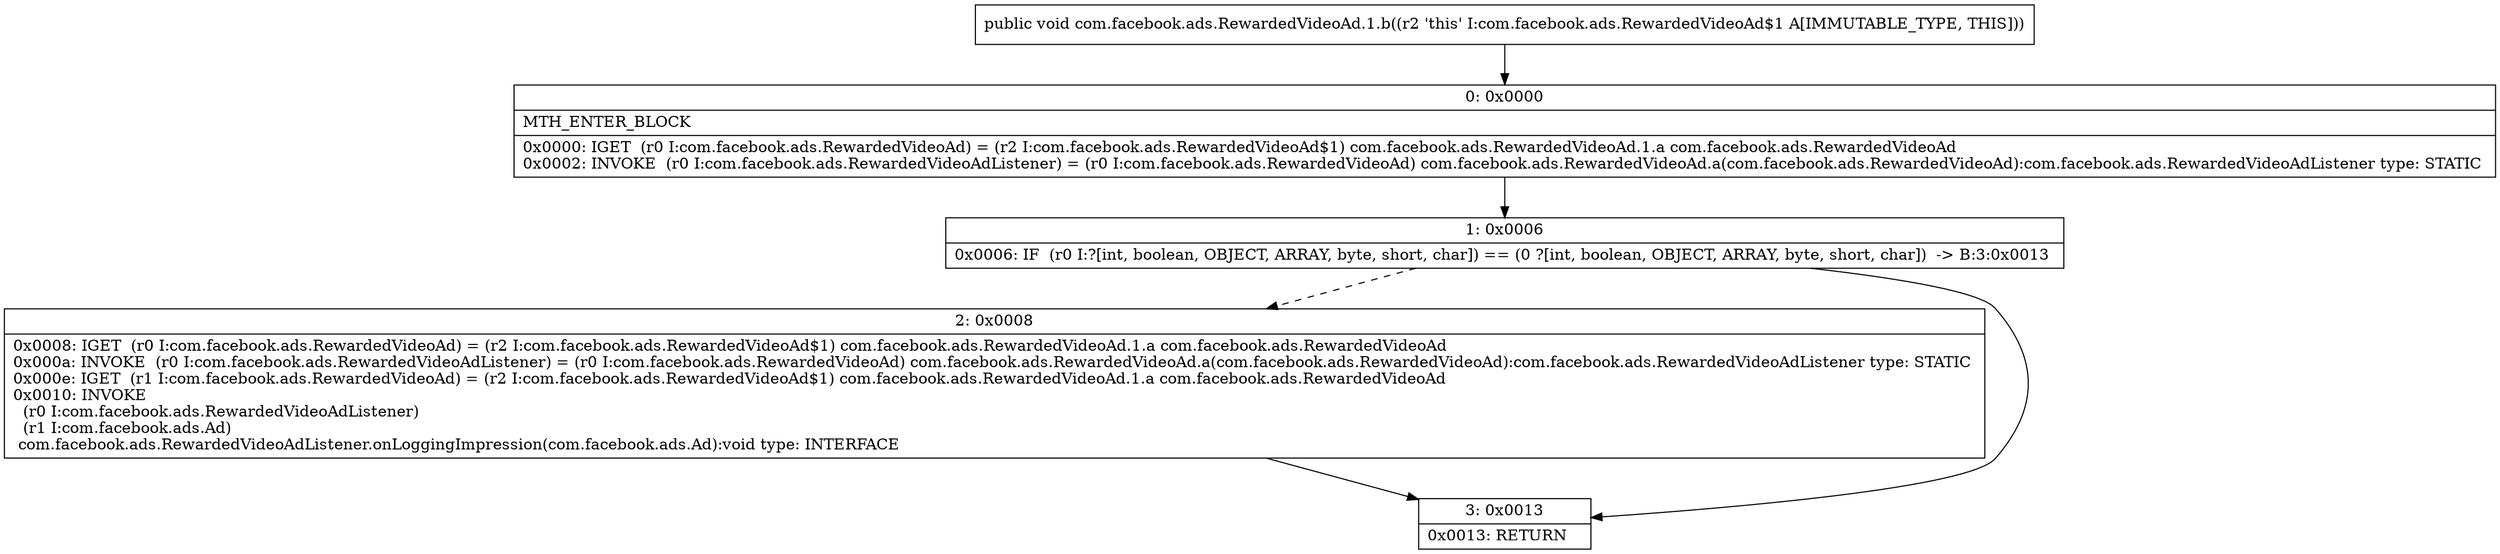 digraph "CFG forcom.facebook.ads.RewardedVideoAd.1.b()V" {
Node_0 [shape=record,label="{0\:\ 0x0000|MTH_ENTER_BLOCK\l|0x0000: IGET  (r0 I:com.facebook.ads.RewardedVideoAd) = (r2 I:com.facebook.ads.RewardedVideoAd$1) com.facebook.ads.RewardedVideoAd.1.a com.facebook.ads.RewardedVideoAd \l0x0002: INVOKE  (r0 I:com.facebook.ads.RewardedVideoAdListener) = (r0 I:com.facebook.ads.RewardedVideoAd) com.facebook.ads.RewardedVideoAd.a(com.facebook.ads.RewardedVideoAd):com.facebook.ads.RewardedVideoAdListener type: STATIC \l}"];
Node_1 [shape=record,label="{1\:\ 0x0006|0x0006: IF  (r0 I:?[int, boolean, OBJECT, ARRAY, byte, short, char]) == (0 ?[int, boolean, OBJECT, ARRAY, byte, short, char])  \-\> B:3:0x0013 \l}"];
Node_2 [shape=record,label="{2\:\ 0x0008|0x0008: IGET  (r0 I:com.facebook.ads.RewardedVideoAd) = (r2 I:com.facebook.ads.RewardedVideoAd$1) com.facebook.ads.RewardedVideoAd.1.a com.facebook.ads.RewardedVideoAd \l0x000a: INVOKE  (r0 I:com.facebook.ads.RewardedVideoAdListener) = (r0 I:com.facebook.ads.RewardedVideoAd) com.facebook.ads.RewardedVideoAd.a(com.facebook.ads.RewardedVideoAd):com.facebook.ads.RewardedVideoAdListener type: STATIC \l0x000e: IGET  (r1 I:com.facebook.ads.RewardedVideoAd) = (r2 I:com.facebook.ads.RewardedVideoAd$1) com.facebook.ads.RewardedVideoAd.1.a com.facebook.ads.RewardedVideoAd \l0x0010: INVOKE  \l  (r0 I:com.facebook.ads.RewardedVideoAdListener)\l  (r1 I:com.facebook.ads.Ad)\l com.facebook.ads.RewardedVideoAdListener.onLoggingImpression(com.facebook.ads.Ad):void type: INTERFACE \l}"];
Node_3 [shape=record,label="{3\:\ 0x0013|0x0013: RETURN   \l}"];
MethodNode[shape=record,label="{public void com.facebook.ads.RewardedVideoAd.1.b((r2 'this' I:com.facebook.ads.RewardedVideoAd$1 A[IMMUTABLE_TYPE, THIS])) }"];
MethodNode -> Node_0;
Node_0 -> Node_1;
Node_1 -> Node_2[style=dashed];
Node_1 -> Node_3;
Node_2 -> Node_3;
}

